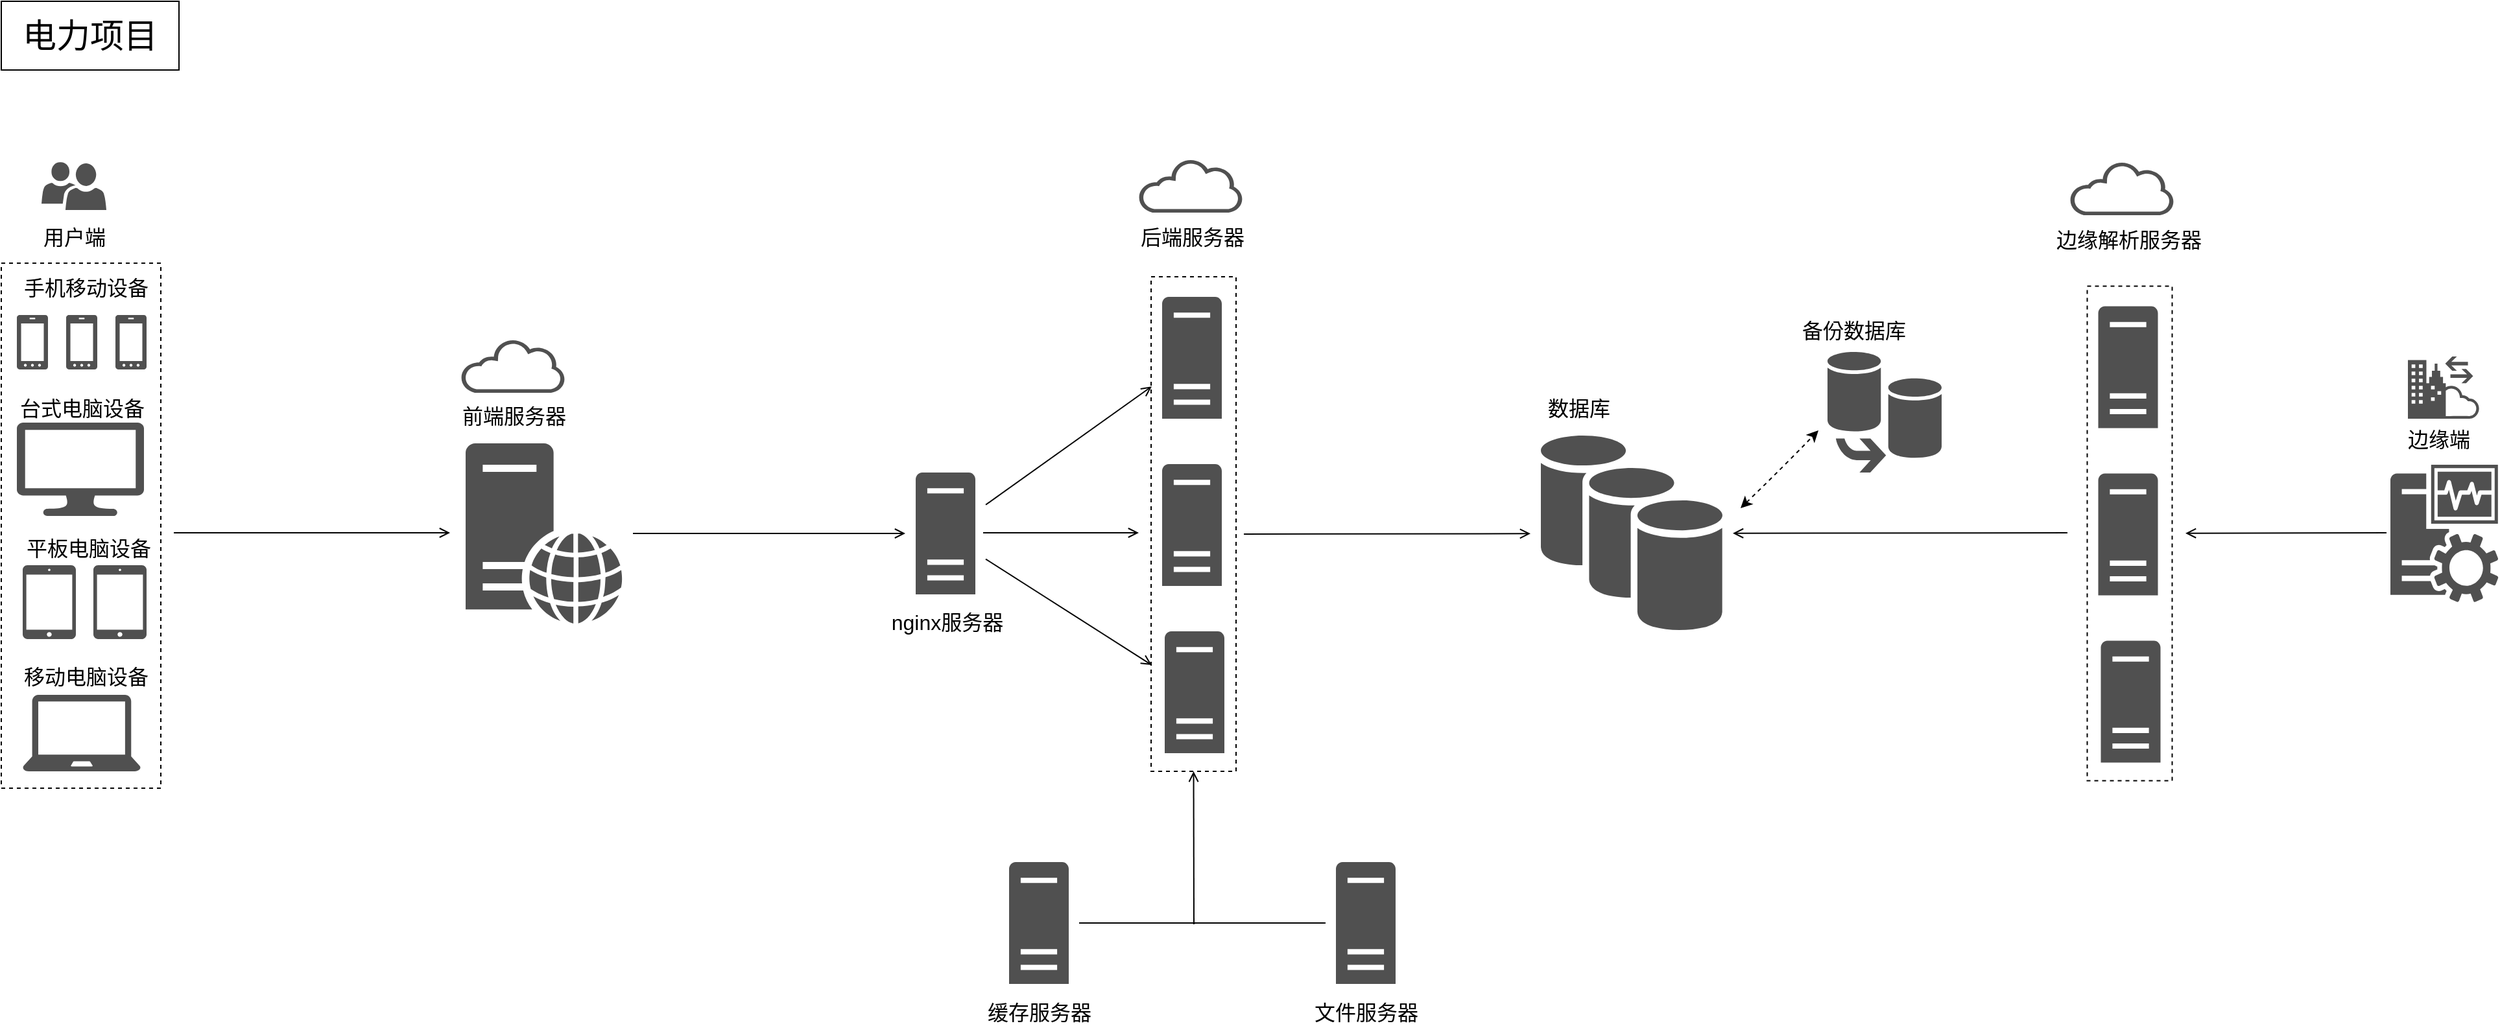 <mxfile version="15.7.3" type="device"><diagram id="oUCGfpZvWcZAN_mpY8b0" name="第 1 页"><mxGraphModel dx="2758" dy="2151" grid="0" gridSize="10" guides="1" tooltips="1" connect="1" arrows="1" fold="1" page="0" pageScale="1" pageWidth="827" pageHeight="1169" background="none" math="0" shadow="0"><root><mxCell id="0"/><mxCell id="1" parent="0"/><mxCell id="rVmi7HU_ZewNvAW8ge4r-70" value="" style="rounded=0;whiteSpace=wrap;html=1;hachureGap=4;fontSize=16;dashed=1;" parent="1" vertex="1"><mxGeometry x="-526" y="-205" width="123" height="405" as="geometry"/></mxCell><mxCell id="rVmi7HU_ZewNvAW8ge4r-46" value="" style="whiteSpace=wrap;html=1;hachureGap=4;fontSize=16;strokeColor=default;dashed=1;" parent="1" vertex="1"><mxGeometry x="360.5" y="-194.5" width="65.5" height="381.5" as="geometry"/></mxCell><mxCell id="rVmi7HU_ZewNvAW8ge4r-2" value="电力项目" style="rounded=0;whiteSpace=wrap;html=1;hachureGap=4;fontSize=26;" parent="1" vertex="1"><mxGeometry x="-526" y="-407" width="137" height="53" as="geometry"/></mxCell><mxCell id="rVmi7HU_ZewNvAW8ge4r-5" value="" style="sketch=0;pointerEvents=1;shadow=0;dashed=0;html=1;strokeColor=none;fillColor=#505050;labelPosition=center;verticalLabelPosition=bottom;verticalAlign=top;outlineConnect=0;align=center;shape=mxgraph.office.devices.cell_phone_windows_phone_standalone;hachureGap=4;fontSize=16;" parent="1" vertex="1"><mxGeometry x="-514" y="-165" width="24" height="42" as="geometry"/></mxCell><mxCell id="rVmi7HU_ZewNvAW8ge4r-6" value="" style="sketch=0;pointerEvents=1;shadow=0;dashed=0;html=1;strokeColor=none;fillColor=#505050;labelPosition=center;verticalLabelPosition=bottom;verticalAlign=top;outlineConnect=0;align=center;shape=mxgraph.office.devices.cell_phone_windows_phone_standalone;hachureGap=4;fontSize=16;" parent="1" vertex="1"><mxGeometry x="-476" y="-165" width="24" height="42" as="geometry"/></mxCell><mxCell id="rVmi7HU_ZewNvAW8ge4r-7" value="" style="sketch=0;pointerEvents=1;shadow=0;dashed=0;html=1;strokeColor=none;fillColor=#505050;labelPosition=center;verticalLabelPosition=bottom;verticalAlign=top;outlineConnect=0;align=center;shape=mxgraph.office.devices.cell_phone_windows_phone_standalone;hachureGap=4;fontSize=16;" parent="1" vertex="1"><mxGeometry x="-438" y="-165" width="24" height="42" as="geometry"/></mxCell><mxCell id="rVmi7HU_ZewNvAW8ge4r-8" value="" style="sketch=0;pointerEvents=1;shadow=0;dashed=0;html=1;strokeColor=none;fillColor=#505050;labelPosition=center;verticalLabelPosition=bottom;verticalAlign=top;outlineConnect=0;align=center;shape=mxgraph.office.devices.lcd_monitor;hachureGap=4;fontSize=16;" parent="1" vertex="1"><mxGeometry x="-514" y="-82" width="98" height="72" as="geometry"/></mxCell><mxCell id="rVmi7HU_ZewNvAW8ge4r-11" value="" style="sketch=0;pointerEvents=1;shadow=0;dashed=0;html=1;strokeColor=none;fillColor=#505050;labelPosition=center;verticalLabelPosition=bottom;verticalAlign=top;outlineConnect=0;align=center;shape=mxgraph.office.devices.ipad_mini;hachureGap=4;fontSize=16;" parent="1" vertex="1"><mxGeometry x="-509.5" y="28" width="41" height="57" as="geometry"/></mxCell><mxCell id="rVmi7HU_ZewNvAW8ge4r-13" value="" style="sketch=0;pointerEvents=1;shadow=0;dashed=0;html=1;strokeColor=none;fillColor=#505050;labelPosition=center;verticalLabelPosition=bottom;verticalAlign=top;outlineConnect=0;align=center;shape=mxgraph.office.devices.ipad_mini;hachureGap=4;fontSize=16;" parent="1" vertex="1"><mxGeometry x="-455" y="28" width="41" height="57" as="geometry"/></mxCell><mxCell id="rVmi7HU_ZewNvAW8ge4r-14" value="" style="sketch=0;pointerEvents=1;shadow=0;dashed=0;html=1;strokeColor=none;fillColor=#505050;labelPosition=center;verticalLabelPosition=bottom;verticalAlign=top;outlineConnect=0;align=center;shape=mxgraph.office.devices.laptop;hachureGap=4;fontSize=16;" parent="1" vertex="1"><mxGeometry x="-509.5" y="128" width="91" height="59" as="geometry"/></mxCell><mxCell id="rVmi7HU_ZewNvAW8ge4r-20" value="" style="sketch=0;pointerEvents=1;shadow=0;dashed=0;html=1;strokeColor=none;fillColor=#505050;labelPosition=center;verticalLabelPosition=bottom;verticalAlign=top;outlineConnect=0;align=center;shape=mxgraph.office.servers.web_server;hachureGap=4;fontSize=16;" parent="1" vertex="1"><mxGeometry x="-168" y="-66" width="121" height="139" as="geometry"/></mxCell><mxCell id="rVmi7HU_ZewNvAW8ge4r-21" value="手机移动设备" style="text;html=1;align=center;verticalAlign=middle;resizable=0;points=[];autosize=1;strokeColor=none;fillColor=none;hachureGap=4;fontSize=16;" parent="1" vertex="1"><mxGeometry x="-514" y="-198" width="106" height="23" as="geometry"/></mxCell><mxCell id="rVmi7HU_ZewNvAW8ge4r-22" value="台式电脑设备" style="text;html=1;align=center;verticalAlign=middle;resizable=0;points=[];autosize=1;strokeColor=none;fillColor=none;hachureGap=4;fontSize=16;" parent="1" vertex="1"><mxGeometry x="-517" y="-105" width="106" height="23" as="geometry"/></mxCell><mxCell id="rVmi7HU_ZewNvAW8ge4r-23" value="平板电脑设备" style="text;html=1;align=center;verticalAlign=middle;resizable=0;points=[];autosize=1;strokeColor=none;fillColor=none;hachureGap=4;fontSize=16;" parent="1" vertex="1"><mxGeometry x="-512" y="3" width="106" height="23" as="geometry"/></mxCell><mxCell id="rVmi7HU_ZewNvAW8ge4r-24" value="移动电脑设备" style="text;html=1;align=center;verticalAlign=middle;resizable=0;points=[];autosize=1;strokeColor=none;fillColor=none;hachureGap=4;fontSize=16;" parent="1" vertex="1"><mxGeometry x="-514" y="102" width="106" height="23" as="geometry"/></mxCell><mxCell id="rVmi7HU_ZewNvAW8ge4r-25" value="前端服务器" style="text;html=1;align=center;verticalAlign=middle;resizable=0;points=[];autosize=1;strokeColor=none;fillColor=none;hachureGap=4;fontSize=16;" parent="1" vertex="1"><mxGeometry x="-176" y="-99" width="90" height="23" as="geometry"/></mxCell><mxCell id="rVmi7HU_ZewNvAW8ge4r-29" value="" style="sketch=0;pointerEvents=1;shadow=0;dashed=0;html=1;strokeColor=none;fillColor=#505050;labelPosition=center;verticalLabelPosition=bottom;verticalAlign=top;outlineConnect=0;align=center;shape=mxgraph.office.servers.server_generic;hachureGap=4;fontSize=16;" parent="1" vertex="1"><mxGeometry x="179" y="-43.5" width="46" height="94" as="geometry"/></mxCell><mxCell id="rVmi7HU_ZewNvAW8ge4r-30" value="" style="sketch=0;pointerEvents=1;shadow=0;dashed=0;html=1;strokeColor=none;fillColor=#505050;labelPosition=center;verticalLabelPosition=bottom;verticalAlign=top;outlineConnect=0;align=center;shape=mxgraph.office.servers.server_generic;hachureGap=4;fontSize=16;" parent="1" vertex="1"><mxGeometry x="369" y="-179" width="46" height="94" as="geometry"/></mxCell><mxCell id="rVmi7HU_ZewNvAW8ge4r-31" value="" style="sketch=0;pointerEvents=1;shadow=0;dashed=0;html=1;strokeColor=none;fillColor=#505050;labelPosition=center;verticalLabelPosition=bottom;verticalAlign=top;outlineConnect=0;align=center;shape=mxgraph.office.servers.server_generic;hachureGap=4;fontSize=16;" parent="1" vertex="1"><mxGeometry x="369" y="-50" width="46" height="94" as="geometry"/></mxCell><mxCell id="rVmi7HU_ZewNvAW8ge4r-32" value="" style="sketch=0;pointerEvents=1;shadow=0;dashed=0;html=1;strokeColor=none;fillColor=#505050;labelPosition=center;verticalLabelPosition=bottom;verticalAlign=top;outlineConnect=0;align=center;shape=mxgraph.office.servers.server_generic;hachureGap=4;fontSize=16;" parent="1" vertex="1"><mxGeometry x="371" y="79" width="46" height="94" as="geometry"/></mxCell><mxCell id="rVmi7HU_ZewNvAW8ge4r-33" value="" style="edgeStyle=none;orthogonalLoop=1;jettySize=auto;html=1;rounded=0;fontSize=12;endArrow=open;sourcePerimeterSpacing=8;targetPerimeterSpacing=8;curved=1;" parent="1" edge="1"><mxGeometry width="120" relative="1" as="geometry"><mxPoint x="231" y="3" as="sourcePoint"/><mxPoint x="351" y="3" as="targetPoint"/><Array as="points"><mxPoint x="289" y="3"/></Array></mxGeometry></mxCell><mxCell id="rVmi7HU_ZewNvAW8ge4r-34" value="" style="edgeStyle=none;orthogonalLoop=1;jettySize=auto;html=1;rounded=0;fontSize=12;endArrow=open;sourcePerimeterSpacing=8;targetPerimeterSpacing=8;curved=1;" parent="1" source="rVmi7HU_ZewNvAW8ge4r-29" target="rVmi7HU_ZewNvAW8ge4r-30" edge="1"><mxGeometry width="120" relative="1" as="geometry"><mxPoint x="200" y="-49" as="sourcePoint"/><mxPoint x="336" y="-145" as="targetPoint"/><Array as="points"/></mxGeometry></mxCell><mxCell id="rVmi7HU_ZewNvAW8ge4r-36" value="" style="edgeStyle=none;orthogonalLoop=1;jettySize=auto;html=1;rounded=0;fontSize=12;endArrow=open;sourcePerimeterSpacing=8;targetPerimeterSpacing=8;curved=1;" parent="1" source="rVmi7HU_ZewNvAW8ge4r-29" edge="1"><mxGeometry width="120" relative="1" as="geometry"><mxPoint x="204" y="124" as="sourcePoint"/><mxPoint x="361" y="105" as="targetPoint"/><Array as="points"/></mxGeometry></mxCell><mxCell id="rVmi7HU_ZewNvAW8ge4r-38" value="nginx服务器" style="text;html=1;align=center;verticalAlign=middle;resizable=0;points=[];autosize=1;strokeColor=none;fillColor=none;hachureGap=4;fontSize=16;" parent="1" vertex="1"><mxGeometry x="155" y="60" width="96" height="23" as="geometry"/></mxCell><mxCell id="rVmi7HU_ZewNvAW8ge4r-43" value="" style="edgeStyle=none;orthogonalLoop=1;jettySize=auto;html=1;rounded=0;fontSize=12;endArrow=open;sourcePerimeterSpacing=8;targetPerimeterSpacing=8;curved=1;" parent="1" source="rVmi7HU_ZewNvAW8ge4r-20" target="rVmi7HU_ZewNvAW8ge4r-29" edge="1"><mxGeometry width="120" relative="1" as="geometry"><mxPoint x="-46" y="-15" as="sourcePoint"/><mxPoint x="74" y="-15" as="targetPoint"/><Array as="points"/></mxGeometry></mxCell><mxCell id="rVmi7HU_ZewNvAW8ge4r-44" value="后端服务器" style="text;html=1;align=center;verticalAlign=middle;resizable=0;points=[];autosize=1;strokeColor=none;fillColor=none;hachureGap=4;fontSize=16;" parent="1" vertex="1"><mxGeometry x="347" y="-237" width="90" height="23" as="geometry"/></mxCell><mxCell id="rVmi7HU_ZewNvAW8ge4r-47" value="" style="sketch=0;pointerEvents=1;shadow=0;dashed=0;html=1;strokeColor=none;fillColor=#505050;labelPosition=center;verticalLabelPosition=bottom;outlineConnect=0;verticalAlign=top;align=center;shape=mxgraph.office.clouds.cloud;hachureGap=4;fontSize=16;" parent="1" vertex="1"><mxGeometry x="351" y="-285" width="81" height="41" as="geometry"/></mxCell><mxCell id="rVmi7HU_ZewNvAW8ge4r-56" value="" style="sketch=0;pointerEvents=1;shadow=0;dashed=0;html=1;strokeColor=none;fillColor=#505050;labelPosition=center;verticalLabelPosition=bottom;verticalAlign=top;outlineConnect=0;align=center;shape=mxgraph.office.servers.server_generic;hachureGap=4;fontSize=16;" parent="1" vertex="1"><mxGeometry x="251" y="257" width="46" height="94" as="geometry"/></mxCell><mxCell id="rVmi7HU_ZewNvAW8ge4r-57" value="" style="sketch=0;pointerEvents=1;shadow=0;dashed=0;html=1;strokeColor=none;fillColor=#505050;labelPosition=center;verticalLabelPosition=bottom;verticalAlign=top;outlineConnect=0;align=center;shape=mxgraph.office.servers.server_generic;hachureGap=4;fontSize=16;" parent="1" vertex="1"><mxGeometry x="503" y="257" width="46" height="94" as="geometry"/></mxCell><mxCell id="rVmi7HU_ZewNvAW8ge4r-58" value="" style="endArrow=none;html=1;rounded=0;fontSize=12;startSize=14;endSize=14;sourcePerimeterSpacing=8;targetPerimeterSpacing=8;curved=1;" parent="1" source="rVmi7HU_ZewNvAW8ge4r-56" target="rVmi7HU_ZewNvAW8ge4r-57" edge="1"><mxGeometry width="50" height="50" relative="1" as="geometry"><mxPoint x="269" y="195" as="sourcePoint"/><mxPoint x="319" y="145" as="targetPoint"/></mxGeometry></mxCell><mxCell id="rVmi7HU_ZewNvAW8ge4r-60" value="" style="edgeStyle=none;orthogonalLoop=1;jettySize=auto;html=1;rounded=0;fontSize=12;endArrow=open;sourcePerimeterSpacing=8;targetPerimeterSpacing=8;curved=1;entryX=0.5;entryY=1;entryDx=0;entryDy=0;" parent="1" target="rVmi7HU_ZewNvAW8ge4r-46" edge="1"><mxGeometry width="120" relative="1" as="geometry"><mxPoint x="393.5" y="305" as="sourcePoint"/><mxPoint x="393.5" y="197" as="targetPoint"/><Array as="points"><mxPoint x="393.5" y="232"/></Array></mxGeometry></mxCell><mxCell id="rVmi7HU_ZewNvAW8ge4r-61" value="缓存服务器" style="text;html=1;align=center;verticalAlign=middle;resizable=0;points=[];autosize=1;strokeColor=none;fillColor=none;hachureGap=4;fontSize=16;" parent="1" vertex="1"><mxGeometry x="229" y="361" width="90" height="23" as="geometry"/></mxCell><mxCell id="rVmi7HU_ZewNvAW8ge4r-62" value="文件服务器" style="text;html=1;align=center;verticalAlign=middle;resizable=0;points=[];autosize=1;strokeColor=none;fillColor=none;hachureGap=4;fontSize=16;" parent="1" vertex="1"><mxGeometry x="481" y="361" width="90" height="23" as="geometry"/></mxCell><mxCell id="rVmi7HU_ZewNvAW8ge4r-63" value="" style="sketch=0;shadow=0;dashed=0;html=1;strokeColor=none;fillColor=#505050;labelPosition=center;verticalLabelPosition=bottom;verticalAlign=top;outlineConnect=0;align=center;shape=mxgraph.office.databases.database_availability_group;hachureGap=4;fontSize=16;" parent="1" vertex="1"><mxGeometry x="661" y="-72" width="140" height="151" as="geometry"/></mxCell><mxCell id="rVmi7HU_ZewNvAW8ge4r-64" value="" style="sketch=0;shadow=0;dashed=0;html=1;strokeColor=none;fillColor=#505050;labelPosition=center;verticalLabelPosition=bottom;verticalAlign=top;outlineConnect=0;align=center;shape=mxgraph.office.databases.database_mirror;hachureGap=4;fontSize=16;" parent="1" vertex="1"><mxGeometry x="882" y="-136.5" width="88" height="93" as="geometry"/></mxCell><mxCell id="rVmi7HU_ZewNvAW8ge4r-65" value="数据库" style="text;html=1;align=center;verticalAlign=middle;resizable=0;points=[];autosize=1;strokeColor=none;fillColor=none;hachureGap=4;fontSize=16;" parent="1" vertex="1"><mxGeometry x="661" y="-105" width="58" height="23" as="geometry"/></mxCell><mxCell id="rVmi7HU_ZewNvAW8ge4r-66" value="备份数据库" style="text;html=1;align=center;verticalAlign=middle;resizable=0;points=[];autosize=1;strokeColor=none;fillColor=none;hachureGap=4;fontSize=16;" parent="1" vertex="1"><mxGeometry x="857" y="-165" width="90" height="23" as="geometry"/></mxCell><mxCell id="rVmi7HU_ZewNvAW8ge4r-67" value="" style="edgeStyle=none;orthogonalLoop=1;jettySize=auto;html=1;rounded=0;fontSize=12;endArrow=open;sourcePerimeterSpacing=8;targetPerimeterSpacing=8;curved=1;" parent="1" target="rVmi7HU_ZewNvAW8ge4r-63" edge="1"><mxGeometry width="120" relative="1" as="geometry"><mxPoint x="432" y="4" as="sourcePoint"/><mxPoint x="557" y="4" as="targetPoint"/><Array as="points"/></mxGeometry></mxCell><mxCell id="rVmi7HU_ZewNvAW8ge4r-68" value="" style="html=1;labelBackgroundColor=#ffffff;startArrow=classic;startFill=1;startSize=6;endArrow=classic;endFill=1;endSize=6;jettySize=auto;orthogonalLoop=1;strokeWidth=1;dashed=1;fontSize=14;rounded=0;sourcePerimeterSpacing=8;targetPerimeterSpacing=8;curved=1;" parent="1" edge="1"><mxGeometry width="60" height="60" relative="1" as="geometry"><mxPoint x="815" y="-16" as="sourcePoint"/><mxPoint x="875" y="-76" as="targetPoint"/><Array as="points"><mxPoint x="847" y="-47"/></Array></mxGeometry></mxCell><mxCell id="rVmi7HU_ZewNvAW8ge4r-72" value="" style="orthogonalLoop=1;jettySize=auto;html=1;rounded=0;fontSize=12;endArrow=open;sourcePerimeterSpacing=8;targetPerimeterSpacing=8;" parent="1" edge="1"><mxGeometry width="120" relative="1" as="geometry"><mxPoint x="-393" y="3" as="sourcePoint"/><mxPoint x="-180" y="3" as="targetPoint"/></mxGeometry></mxCell><mxCell id="rVmi7HU_ZewNvAW8ge4r-73" value="用户端" style="text;html=1;align=center;verticalAlign=middle;resizable=0;points=[];autosize=1;strokeColor=none;fillColor=none;hachureGap=4;fontSize=16;" parent="1" vertex="1"><mxGeometry x="-499" y="-237" width="58" height="23" as="geometry"/></mxCell><mxCell id="rVmi7HU_ZewNvAW8ge4r-75" value="" style="sketch=0;pointerEvents=1;shadow=0;dashed=0;html=1;strokeColor=none;labelPosition=center;verticalLabelPosition=bottom;verticalAlign=top;align=center;fillColor=#505050;shape=mxgraph.mscae.intune.user_group;hachureGap=4;fontSize=16;" parent="1" vertex="1"><mxGeometry x="-495" y="-283" width="50" height="37" as="geometry"/></mxCell><mxCell id="rVmi7HU_ZewNvAW8ge4r-76" value="" style="sketch=0;pointerEvents=1;shadow=0;dashed=0;html=1;strokeColor=none;fillColor=#505050;labelPosition=center;verticalLabelPosition=bottom;outlineConnect=0;verticalAlign=top;align=center;shape=mxgraph.office.clouds.cloud;hachureGap=4;fontSize=16;" parent="1" vertex="1"><mxGeometry x="-171.5" y="-146" width="81" height="41" as="geometry"/></mxCell><mxCell id="rVmi7HU_ZewNvAW8ge4r-84" value="边缘解析服务器" style="text;html=1;align=center;verticalAlign=middle;resizable=0;points=[];autosize=1;strokeColor=none;fillColor=none;hachureGap=4;fontSize=16;" parent="1" vertex="1"><mxGeometry x="1066.75" y="-232" width="94" height="18" as="geometry"/></mxCell><mxCell id="rVmi7HU_ZewNvAW8ge4r-85" value="" style="whiteSpace=wrap;html=1;hachureGap=4;fontSize=16;dashed=1;" parent="1" vertex="1"><mxGeometry x="1082.25" y="-187.25" width="65.5" height="381.5" as="geometry"/></mxCell><mxCell id="rVmi7HU_ZewNvAW8ge4r-86" value="" style="sketch=0;pointerEvents=1;shadow=0;dashed=0;html=1;strokeColor=none;fillColor=#505050;labelPosition=center;verticalLabelPosition=bottom;verticalAlign=top;outlineConnect=0;align=center;shape=mxgraph.office.servers.server_generic;hachureGap=4;fontSize=16;" parent="1" vertex="1"><mxGeometry x="1090.75" y="-171.75" width="46" height="94" as="geometry"/></mxCell><mxCell id="rVmi7HU_ZewNvAW8ge4r-87" value="" style="sketch=0;pointerEvents=1;shadow=0;dashed=0;html=1;strokeColor=none;fillColor=#505050;labelPosition=center;verticalLabelPosition=bottom;verticalAlign=top;outlineConnect=0;align=center;shape=mxgraph.office.servers.server_generic;hachureGap=4;fontSize=16;" parent="1" vertex="1"><mxGeometry x="1090.75" y="-42.75" width="46" height="94" as="geometry"/></mxCell><mxCell id="rVmi7HU_ZewNvAW8ge4r-88" value="" style="sketch=0;pointerEvents=1;shadow=0;dashed=0;html=1;strokeColor=none;fillColor=#505050;labelPosition=center;verticalLabelPosition=bottom;verticalAlign=top;outlineConnect=0;align=center;shape=mxgraph.office.servers.server_generic;hachureGap=4;fontSize=16;" parent="1" vertex="1"><mxGeometry x="1092.75" y="86.25" width="46" height="94" as="geometry"/></mxCell><mxCell id="rVmi7HU_ZewNvAW8ge4r-89" value="" style="edgeStyle=none;orthogonalLoop=1;jettySize=auto;html=1;rounded=0;fontSize=12;endArrow=open;sourcePerimeterSpacing=8;targetPerimeterSpacing=8;curved=1;" parent="1" target="rVmi7HU_ZewNvAW8ge4r-63" edge="1"><mxGeometry width="120" relative="1" as="geometry"><mxPoint x="1067" y="3" as="sourcePoint"/><mxPoint x="866" y="3.37" as="targetPoint"/><Array as="points"/></mxGeometry></mxCell><mxCell id="rVmi7HU_ZewNvAW8ge4r-92" value="" style="sketch=0;pointerEvents=1;shadow=0;dashed=0;html=1;strokeColor=none;fillColor=#505050;labelPosition=center;verticalLabelPosition=bottom;outlineConnect=0;verticalAlign=top;align=center;shape=mxgraph.office.clouds.cloud;hachureGap=4;fontSize=16;" parent="1" vertex="1"><mxGeometry x="1069" y="-283" width="81" height="41" as="geometry"/></mxCell><mxCell id="rVmi7HU_ZewNvAW8ge4r-93" value="" style="sketch=0;pointerEvents=1;shadow=0;dashed=0;html=1;strokeColor=none;fillColor=#505050;labelPosition=center;verticalLabelPosition=bottom;verticalAlign=top;outlineConnect=0;align=center;shape=mxgraph.office.servers.monitoring_sql_reporting_services;hachureGap=4;fontSize=12;" parent="1" vertex="1"><mxGeometry x="1316" y="-49.5" width="83.25" height="106" as="geometry"/></mxCell><mxCell id="rVmi7HU_ZewNvAW8ge4r-94" value="" style="edgeStyle=none;orthogonalLoop=1;jettySize=auto;html=1;rounded=0;fontSize=12;endArrow=open;sourcePerimeterSpacing=8;targetPerimeterSpacing=8;curved=1;" parent="1" edge="1"><mxGeometry width="120" relative="1" as="geometry"><mxPoint x="1313" y="3" as="sourcePoint"/><mxPoint x="1158" y="3.384" as="targetPoint"/><Array as="points"/></mxGeometry></mxCell><mxCell id="rVmi7HU_ZewNvAW8ge4r-95" value="边缘端" style="text;html=1;align=center;verticalAlign=middle;resizable=0;points=[];autosize=1;strokeColor=none;fillColor=none;hachureGap=4;fontSize=16;" parent="1" vertex="1"><mxGeometry x="1329.5" y="-77.75" width="46" height="18" as="geometry"/></mxCell><mxCell id="rVmi7HU_ZewNvAW8ge4r-97" value="" style="sketch=0;pointerEvents=1;shadow=0;dashed=0;html=1;strokeColor=none;fillColor=#505050;labelPosition=center;verticalLabelPosition=bottom;verticalAlign=top;outlineConnect=0;align=center;shape=mxgraph.office.concepts.hybrid;hachureGap=4;fontSize=12;" parent="1" vertex="1"><mxGeometry x="1329.5" y="-133" width="55.5" height="48" as="geometry"/></mxCell></root></mxGraphModel></diagram></mxfile>